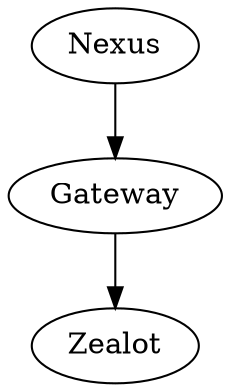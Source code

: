 digraph G {
0 [depth=0, label=Nexus, penwidth=1, strength=1, x=0, y=0, z=0];
1 [depth=1, label=Gateway, penwidth=1, strength=1, x=0, y=0, z=0];
2 [depth=2, label=Zealot, penwidth=1, strength=1, x=0, y=0, z=0];
0->1 ;
1->2 ;
}
